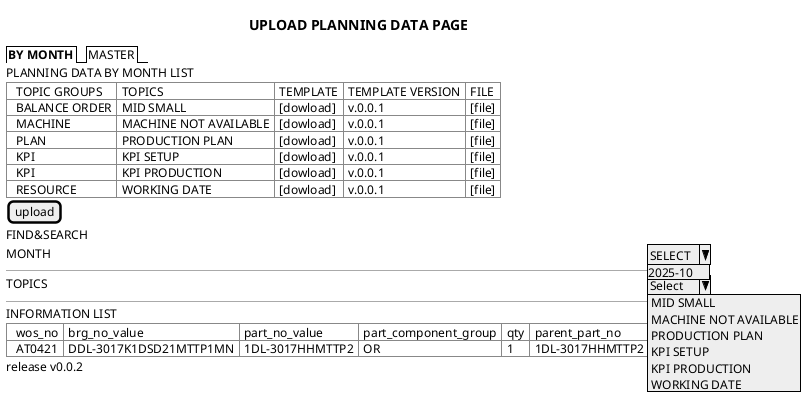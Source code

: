 @startsalt
{
    title UPLOAD PLANNING DATA PAGE
 {/ <b>BY MONTH | MASTER }

PLANNING DATA BY MONTH LIST
 {T#
+ TOPIC GROUPS| TOPICS|TEMPLATE |TEMPLATE VERSION| FILE
+ BALANCE ORDER|MID SMALL|[dowload]|v.0.0.1|[file]
+ MACHINE|MACHINE NOT AVAILABLE|[dowload]|v.0.0.1|[file]
+ PLAN|PRODUCTION PLAN|[dowload]|v.0.0.1|[file]
+ KPI|KPI SETUP|[dowload]|v.0.0.1|[file]
+ KPI|KPI PRODUCTION|[dowload]|v.0.0.1|[file]
+ RESOURCE|WORKING DATE|[dowload]|v.0.0.1|[file]
}
[upload]

FIND&SEARCH
MONTH | ^SELECT^2025-10^ 
---
TOPICS | ^Select^ MID SMALL ^ MACHINE NOT AVAILABLE ^ PRODUCTION PLAN ^ KPI SETUP ^ KPI PRODUCTION ^ WORKING DATE ^
---

INFORMATION LIST
{T#
+ wos_no|	brg_no_value|	part_no_value|	part_component_group|	qty|	parent_part_no
+ AT0421|	DDL-3017K1DSD21MTTP1MN|	1DL-3017HHMTTP2|	OR|	1|	1DL-3017HHMTTP2
}
release v0.0.2
}
@endsalt